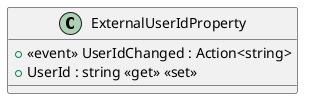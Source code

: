 @startuml
class ExternalUserIdProperty {
    +  <<event>> UserIdChanged : Action<string> 
    + UserId : string <<get>> <<set>>
}
@enduml
